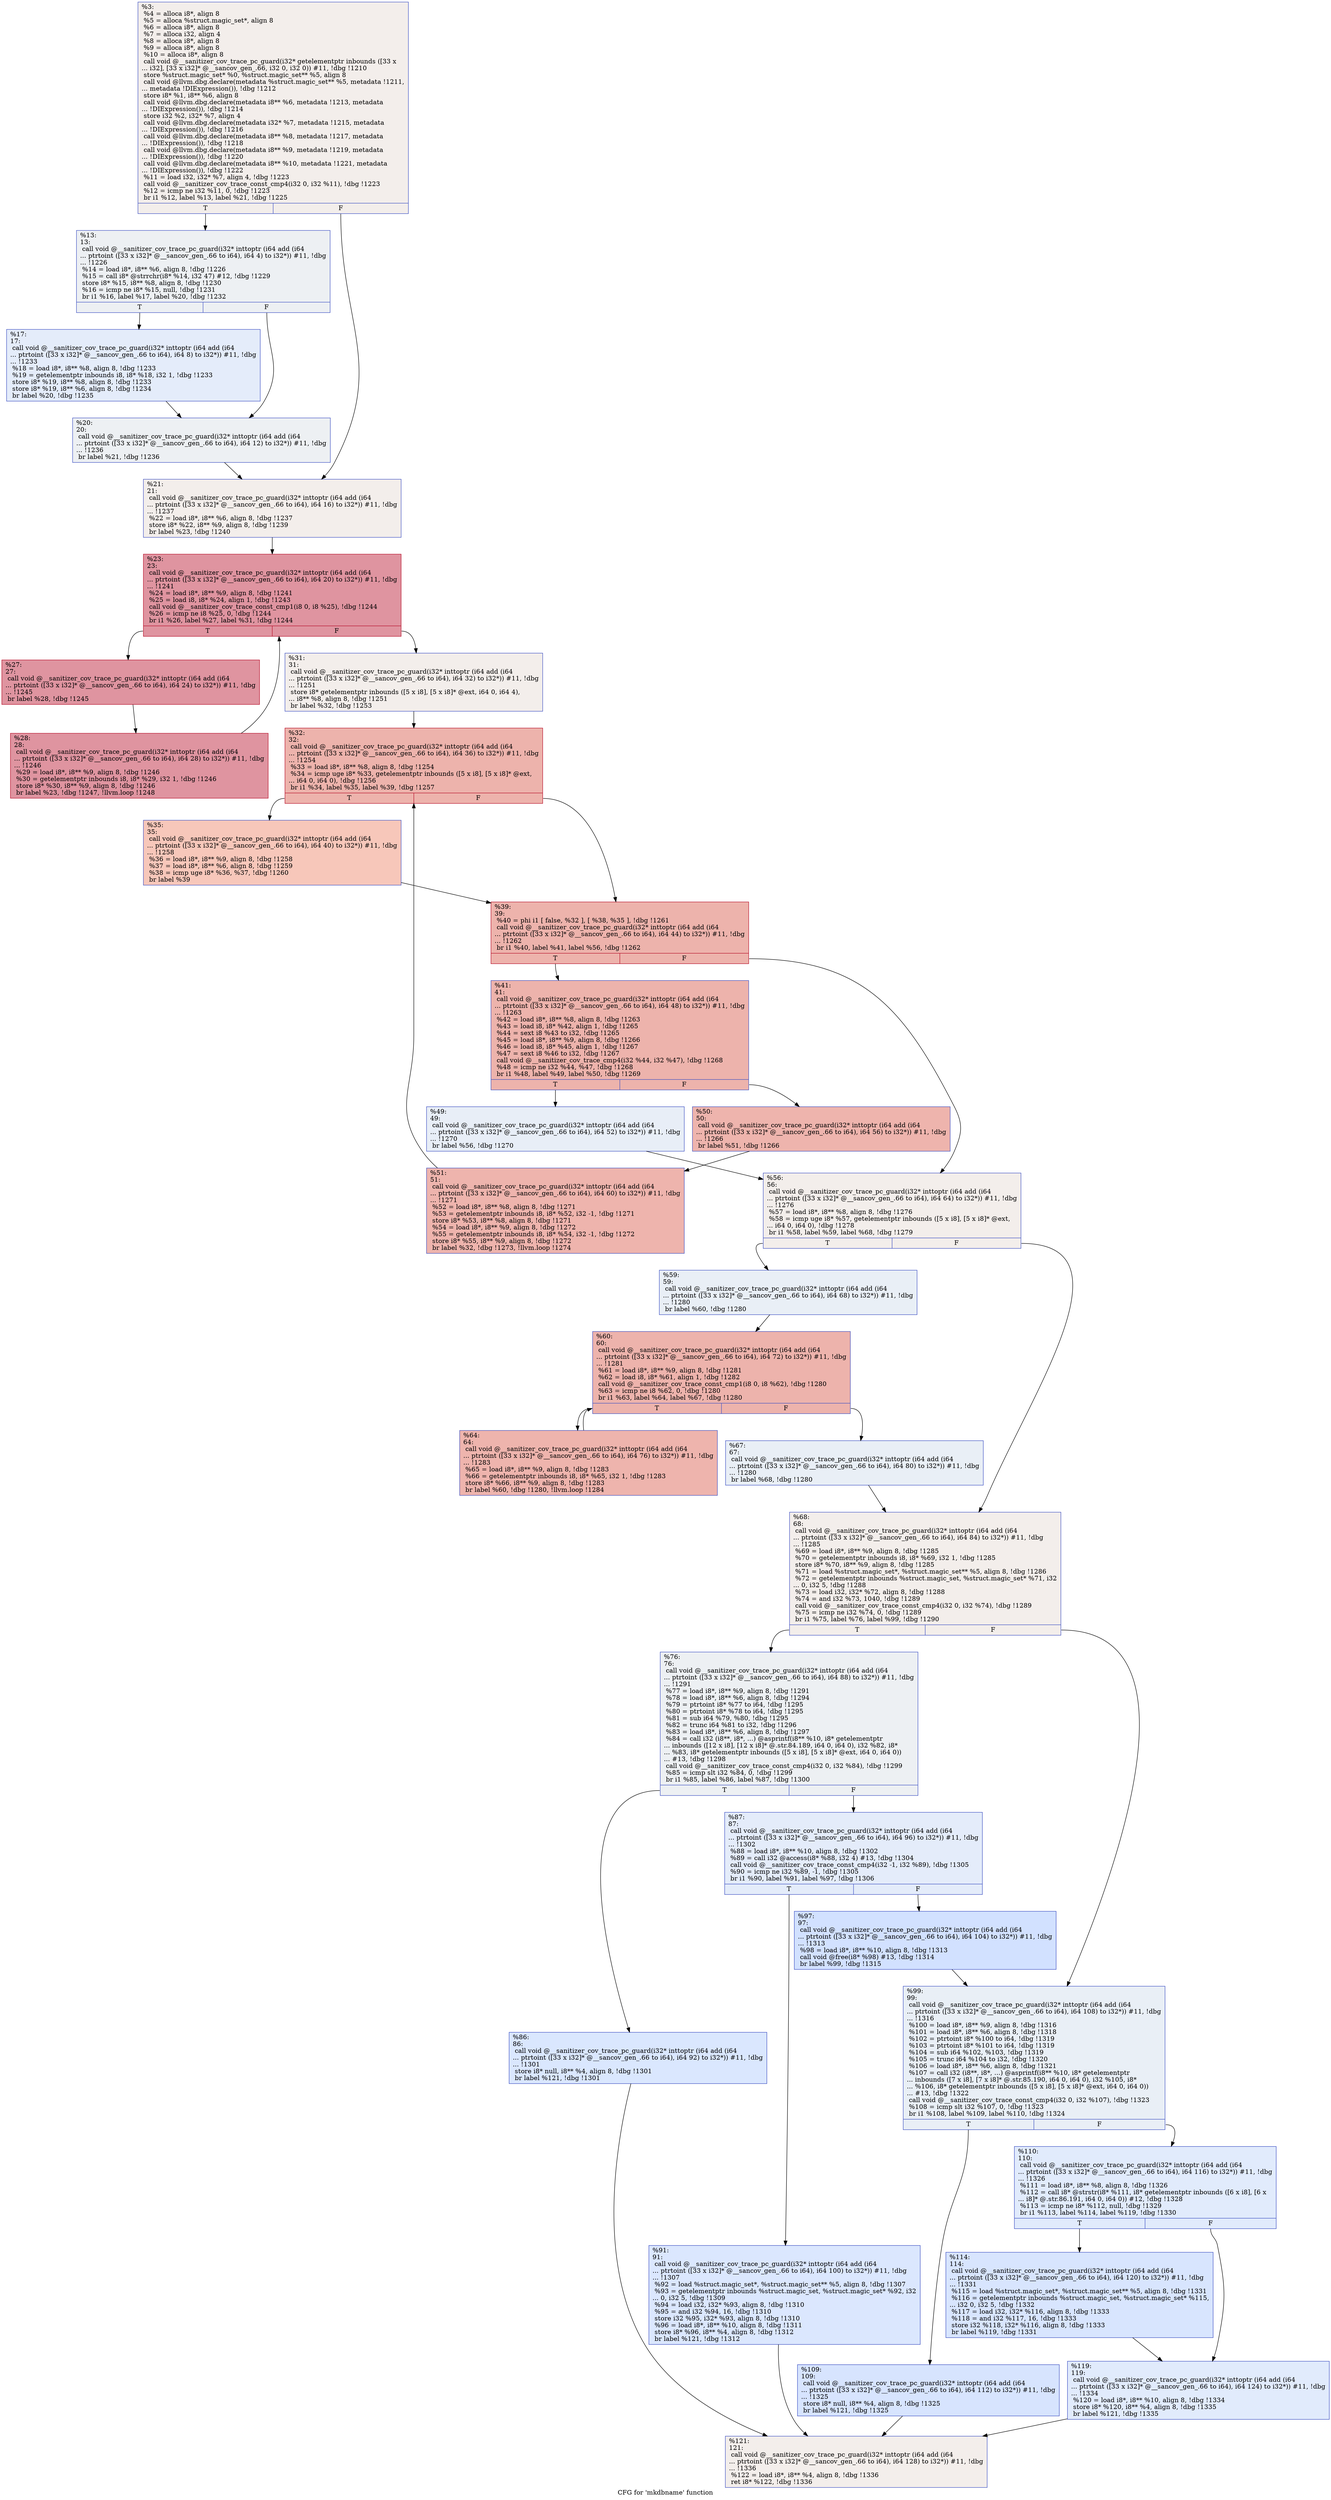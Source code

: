 digraph "CFG for 'mkdbname' function" {
	label="CFG for 'mkdbname' function";

	Node0x55555589aa90 [shape=record,color="#3d50c3ff", style=filled, fillcolor="#e5d8d170",label="{%3:\l  %4 = alloca i8*, align 8\l  %5 = alloca %struct.magic_set*, align 8\l  %6 = alloca i8*, align 8\l  %7 = alloca i32, align 4\l  %8 = alloca i8*, align 8\l  %9 = alloca i8*, align 8\l  %10 = alloca i8*, align 8\l  call void @__sanitizer_cov_trace_pc_guard(i32* getelementptr inbounds ([33 x\l... i32], [33 x i32]* @__sancov_gen_.66, i32 0, i32 0)) #11, !dbg !1210\l  store %struct.magic_set* %0, %struct.magic_set** %5, align 8\l  call void @llvm.dbg.declare(metadata %struct.magic_set** %5, metadata !1211,\l... metadata !DIExpression()), !dbg !1212\l  store i8* %1, i8** %6, align 8\l  call void @llvm.dbg.declare(metadata i8** %6, metadata !1213, metadata\l... !DIExpression()), !dbg !1214\l  store i32 %2, i32* %7, align 4\l  call void @llvm.dbg.declare(metadata i32* %7, metadata !1215, metadata\l... !DIExpression()), !dbg !1216\l  call void @llvm.dbg.declare(metadata i8** %8, metadata !1217, metadata\l... !DIExpression()), !dbg !1218\l  call void @llvm.dbg.declare(metadata i8** %9, metadata !1219, metadata\l... !DIExpression()), !dbg !1220\l  call void @llvm.dbg.declare(metadata i8** %10, metadata !1221, metadata\l... !DIExpression()), !dbg !1222\l  %11 = load i32, i32* %7, align 4, !dbg !1223\l  call void @__sanitizer_cov_trace_const_cmp4(i32 0, i32 %11), !dbg !1223\l  %12 = icmp ne i32 %11, 0, !dbg !1223\l  br i1 %12, label %13, label %21, !dbg !1225\l|{<s0>T|<s1>F}}"];
	Node0x55555589aa90:s0 -> Node0x55555589ac70;
	Node0x55555589aa90:s1 -> Node0x55555589ad60;
	Node0x55555589ac70 [shape=record,color="#3d50c3ff", style=filled, fillcolor="#d6dce470",label="{%13:\l13:                                               \l  call void @__sanitizer_cov_trace_pc_guard(i32* inttoptr (i64 add (i64\l... ptrtoint ([33 x i32]* @__sancov_gen_.66 to i64), i64 4) to i32*)) #11, !dbg\l... !1226\l  %14 = load i8*, i8** %6, align 8, !dbg !1226\l  %15 = call i8* @strrchr(i8* %14, i32 47) #12, !dbg !1229\l  store i8* %15, i8** %8, align 8, !dbg !1230\l  %16 = icmp ne i8* %15, null, !dbg !1231\l  br i1 %16, label %17, label %20, !dbg !1232\l|{<s0>T|<s1>F}}"];
	Node0x55555589ac70:s0 -> Node0x55555589acc0;
	Node0x55555589ac70:s1 -> Node0x55555589ad10;
	Node0x55555589acc0 [shape=record,color="#3d50c3ff", style=filled, fillcolor="#c1d4f470",label="{%17:\l17:                                               \l  call void @__sanitizer_cov_trace_pc_guard(i32* inttoptr (i64 add (i64\l... ptrtoint ([33 x i32]* @__sancov_gen_.66 to i64), i64 8) to i32*)) #11, !dbg\l... !1233\l  %18 = load i8*, i8** %8, align 8, !dbg !1233\l  %19 = getelementptr inbounds i8, i8* %18, i32 1, !dbg !1233\l  store i8* %19, i8** %8, align 8, !dbg !1233\l  store i8* %19, i8** %6, align 8, !dbg !1234\l  br label %20, !dbg !1235\l}"];
	Node0x55555589acc0 -> Node0x55555589ad10;
	Node0x55555589ad10 [shape=record,color="#3d50c3ff", style=filled, fillcolor="#d6dce470",label="{%20:\l20:                                               \l  call void @__sanitizer_cov_trace_pc_guard(i32* inttoptr (i64 add (i64\l... ptrtoint ([33 x i32]* @__sancov_gen_.66 to i64), i64 12) to i32*)) #11, !dbg\l... !1236\l  br label %21, !dbg !1236\l}"];
	Node0x55555589ad10 -> Node0x55555589ad60;
	Node0x55555589ad60 [shape=record,color="#3d50c3ff", style=filled, fillcolor="#e5d8d170",label="{%21:\l21:                                               \l  call void @__sanitizer_cov_trace_pc_guard(i32* inttoptr (i64 add (i64\l... ptrtoint ([33 x i32]* @__sancov_gen_.66 to i64), i64 16) to i32*)) #11, !dbg\l... !1237\l  %22 = load i8*, i8** %6, align 8, !dbg !1237\l  store i8* %22, i8** %9, align 8, !dbg !1239\l  br label %23, !dbg !1240\l}"];
	Node0x55555589ad60 -> Node0x55555589adb0;
	Node0x55555589adb0 [shape=record,color="#b70d28ff", style=filled, fillcolor="#b70d2870",label="{%23:\l23:                                               \l  call void @__sanitizer_cov_trace_pc_guard(i32* inttoptr (i64 add (i64\l... ptrtoint ([33 x i32]* @__sancov_gen_.66 to i64), i64 20) to i32*)) #11, !dbg\l... !1241\l  %24 = load i8*, i8** %9, align 8, !dbg !1241\l  %25 = load i8, i8* %24, align 1, !dbg !1243\l  call void @__sanitizer_cov_trace_const_cmp1(i8 0, i8 %25), !dbg !1244\l  %26 = icmp ne i8 %25, 0, !dbg !1244\l  br i1 %26, label %27, label %31, !dbg !1244\l|{<s0>T|<s1>F}}"];
	Node0x55555589adb0:s0 -> Node0x55555589ae00;
	Node0x55555589adb0:s1 -> Node0x55555589aea0;
	Node0x55555589ae00 [shape=record,color="#b70d28ff", style=filled, fillcolor="#b70d2870",label="{%27:\l27:                                               \l  call void @__sanitizer_cov_trace_pc_guard(i32* inttoptr (i64 add (i64\l... ptrtoint ([33 x i32]* @__sancov_gen_.66 to i64), i64 24) to i32*)) #11, !dbg\l... !1245\l  br label %28, !dbg !1245\l}"];
	Node0x55555589ae00 -> Node0x55555589ae50;
	Node0x55555589ae50 [shape=record,color="#b70d28ff", style=filled, fillcolor="#b70d2870",label="{%28:\l28:                                               \l  call void @__sanitizer_cov_trace_pc_guard(i32* inttoptr (i64 add (i64\l... ptrtoint ([33 x i32]* @__sancov_gen_.66 to i64), i64 28) to i32*)) #11, !dbg\l... !1246\l  %29 = load i8*, i8** %9, align 8, !dbg !1246\l  %30 = getelementptr inbounds i8, i8* %29, i32 1, !dbg !1246\l  store i8* %30, i8** %9, align 8, !dbg !1246\l  br label %23, !dbg !1247, !llvm.loop !1248\l}"];
	Node0x55555589ae50 -> Node0x55555589adb0;
	Node0x55555589aea0 [shape=record,color="#3d50c3ff", style=filled, fillcolor="#e5d8d170",label="{%31:\l31:                                               \l  call void @__sanitizer_cov_trace_pc_guard(i32* inttoptr (i64 add (i64\l... ptrtoint ([33 x i32]* @__sancov_gen_.66 to i64), i64 32) to i32*)) #11, !dbg\l... !1251\l  store i8* getelementptr inbounds ([5 x i8], [5 x i8]* @ext, i64 0, i64 4),\l... i8** %8, align 8, !dbg !1251\l  br label %32, !dbg !1253\l}"];
	Node0x55555589aea0 -> Node0x55555589aef0;
	Node0x55555589aef0 [shape=record,color="#b70d28ff", style=filled, fillcolor="#d6524470",label="{%32:\l32:                                               \l  call void @__sanitizer_cov_trace_pc_guard(i32* inttoptr (i64 add (i64\l... ptrtoint ([33 x i32]* @__sancov_gen_.66 to i64), i64 36) to i32*)) #11, !dbg\l... !1254\l  %33 = load i8*, i8** %8, align 8, !dbg !1254\l  %34 = icmp uge i8* %33, getelementptr inbounds ([5 x i8], [5 x i8]* @ext,\l... i64 0, i64 0), !dbg !1256\l  br i1 %34, label %35, label %39, !dbg !1257\l|{<s0>T|<s1>F}}"];
	Node0x55555589aef0:s0 -> Node0x55555589af40;
	Node0x55555589aef0:s1 -> Node0x55555589af90;
	Node0x55555589af40 [shape=record,color="#3d50c3ff", style=filled, fillcolor="#ec7f6370",label="{%35:\l35:                                               \l  call void @__sanitizer_cov_trace_pc_guard(i32* inttoptr (i64 add (i64\l... ptrtoint ([33 x i32]* @__sancov_gen_.66 to i64), i64 40) to i32*)) #11, !dbg\l... !1258\l  %36 = load i8*, i8** %9, align 8, !dbg !1258\l  %37 = load i8*, i8** %6, align 8, !dbg !1259\l  %38 = icmp uge i8* %36, %37, !dbg !1260\l  br label %39\l}"];
	Node0x55555589af40 -> Node0x55555589af90;
	Node0x55555589af90 [shape=record,color="#b70d28ff", style=filled, fillcolor="#d6524470",label="{%39:\l39:                                               \l  %40 = phi i1 [ false, %32 ], [ %38, %35 ], !dbg !1261\l  call void @__sanitizer_cov_trace_pc_guard(i32* inttoptr (i64 add (i64\l... ptrtoint ([33 x i32]* @__sancov_gen_.66 to i64), i64 44) to i32*)) #11, !dbg\l... !1262\l  br i1 %40, label %41, label %56, !dbg !1262\l|{<s0>T|<s1>F}}"];
	Node0x55555589af90:s0 -> Node0x55555589afe0;
	Node0x55555589af90:s1 -> Node0x55555589b120;
	Node0x55555589afe0 [shape=record,color="#3d50c3ff", style=filled, fillcolor="#d6524470",label="{%41:\l41:                                               \l  call void @__sanitizer_cov_trace_pc_guard(i32* inttoptr (i64 add (i64\l... ptrtoint ([33 x i32]* @__sancov_gen_.66 to i64), i64 48) to i32*)) #11, !dbg\l... !1263\l  %42 = load i8*, i8** %8, align 8, !dbg !1263\l  %43 = load i8, i8* %42, align 1, !dbg !1265\l  %44 = sext i8 %43 to i32, !dbg !1265\l  %45 = load i8*, i8** %9, align 8, !dbg !1266\l  %46 = load i8, i8* %45, align 1, !dbg !1267\l  %47 = sext i8 %46 to i32, !dbg !1267\l  call void @__sanitizer_cov_trace_cmp4(i32 %44, i32 %47), !dbg !1268\l  %48 = icmp ne i32 %44, %47, !dbg !1268\l  br i1 %48, label %49, label %50, !dbg !1269\l|{<s0>T|<s1>F}}"];
	Node0x55555589afe0:s0 -> Node0x55555589b030;
	Node0x55555589afe0:s1 -> Node0x55555589b080;
	Node0x55555589b030 [shape=record,color="#3d50c3ff", style=filled, fillcolor="#cbd8ee70",label="{%49:\l49:                                               \l  call void @__sanitizer_cov_trace_pc_guard(i32* inttoptr (i64 add (i64\l... ptrtoint ([33 x i32]* @__sancov_gen_.66 to i64), i64 52) to i32*)) #11, !dbg\l... !1270\l  br label %56, !dbg !1270\l}"];
	Node0x55555589b030 -> Node0x55555589b120;
	Node0x55555589b080 [shape=record,color="#3d50c3ff", style=filled, fillcolor="#d8564670",label="{%50:\l50:                                               \l  call void @__sanitizer_cov_trace_pc_guard(i32* inttoptr (i64 add (i64\l... ptrtoint ([33 x i32]* @__sancov_gen_.66 to i64), i64 56) to i32*)) #11, !dbg\l... !1266\l  br label %51, !dbg !1266\l}"];
	Node0x55555589b080 -> Node0x55555589b0d0;
	Node0x55555589b0d0 [shape=record,color="#3d50c3ff", style=filled, fillcolor="#d8564670",label="{%51:\l51:                                               \l  call void @__sanitizer_cov_trace_pc_guard(i32* inttoptr (i64 add (i64\l... ptrtoint ([33 x i32]* @__sancov_gen_.66 to i64), i64 60) to i32*)) #11, !dbg\l... !1271\l  %52 = load i8*, i8** %8, align 8, !dbg !1271\l  %53 = getelementptr inbounds i8, i8* %52, i32 -1, !dbg !1271\l  store i8* %53, i8** %8, align 8, !dbg !1271\l  %54 = load i8*, i8** %9, align 8, !dbg !1272\l  %55 = getelementptr inbounds i8, i8* %54, i32 -1, !dbg !1272\l  store i8* %55, i8** %9, align 8, !dbg !1272\l  br label %32, !dbg !1273, !llvm.loop !1274\l}"];
	Node0x55555589b0d0 -> Node0x55555589aef0;
	Node0x55555589b120 [shape=record,color="#3d50c3ff", style=filled, fillcolor="#e5d8d170",label="{%56:\l56:                                               \l  call void @__sanitizer_cov_trace_pc_guard(i32* inttoptr (i64 add (i64\l... ptrtoint ([33 x i32]* @__sancov_gen_.66 to i64), i64 64) to i32*)) #11, !dbg\l... !1276\l  %57 = load i8*, i8** %8, align 8, !dbg !1276\l  %58 = icmp uge i8* %57, getelementptr inbounds ([5 x i8], [5 x i8]* @ext,\l... i64 0, i64 0), !dbg !1278\l  br i1 %58, label %59, label %68, !dbg !1279\l|{<s0>T|<s1>F}}"];
	Node0x55555589b120:s0 -> Node0x55555589b170;
	Node0x55555589b120:s1 -> Node0x55555589b2b0;
	Node0x55555589b170 [shape=record,color="#3d50c3ff", style=filled, fillcolor="#cedaeb70",label="{%59:\l59:                                               \l  call void @__sanitizer_cov_trace_pc_guard(i32* inttoptr (i64 add (i64\l... ptrtoint ([33 x i32]* @__sancov_gen_.66 to i64), i64 68) to i32*)) #11, !dbg\l... !1280\l  br label %60, !dbg !1280\l}"];
	Node0x55555589b170 -> Node0x55555589b1c0;
	Node0x55555589b1c0 [shape=record,color="#3d50c3ff", style=filled, fillcolor="#d6524470",label="{%60:\l60:                                               \l  call void @__sanitizer_cov_trace_pc_guard(i32* inttoptr (i64 add (i64\l... ptrtoint ([33 x i32]* @__sancov_gen_.66 to i64), i64 72) to i32*)) #11, !dbg\l... !1281\l  %61 = load i8*, i8** %9, align 8, !dbg !1281\l  %62 = load i8, i8* %61, align 1, !dbg !1282\l  call void @__sanitizer_cov_trace_const_cmp1(i8 0, i8 %62), !dbg !1280\l  %63 = icmp ne i8 %62, 0, !dbg !1280\l  br i1 %63, label %64, label %67, !dbg !1280\l|{<s0>T|<s1>F}}"];
	Node0x55555589b1c0:s0 -> Node0x55555589b210;
	Node0x55555589b1c0:s1 -> Node0x55555589b260;
	Node0x55555589b210 [shape=record,color="#3d50c3ff", style=filled, fillcolor="#d8564670",label="{%64:\l64:                                               \l  call void @__sanitizer_cov_trace_pc_guard(i32* inttoptr (i64 add (i64\l... ptrtoint ([33 x i32]* @__sancov_gen_.66 to i64), i64 76) to i32*)) #11, !dbg\l... !1283\l  %65 = load i8*, i8** %9, align 8, !dbg !1283\l  %66 = getelementptr inbounds i8, i8* %65, i32 1, !dbg !1283\l  store i8* %66, i8** %9, align 8, !dbg !1283\l  br label %60, !dbg !1280, !llvm.loop !1284\l}"];
	Node0x55555589b210 -> Node0x55555589b1c0;
	Node0x55555589b260 [shape=record,color="#3d50c3ff", style=filled, fillcolor="#cedaeb70",label="{%67:\l67:                                               \l  call void @__sanitizer_cov_trace_pc_guard(i32* inttoptr (i64 add (i64\l... ptrtoint ([33 x i32]* @__sancov_gen_.66 to i64), i64 80) to i32*)) #11, !dbg\l... !1280\l  br label %68, !dbg !1280\l}"];
	Node0x55555589b260 -> Node0x55555589b2b0;
	Node0x55555589b2b0 [shape=record,color="#3d50c3ff", style=filled, fillcolor="#e5d8d170",label="{%68:\l68:                                               \l  call void @__sanitizer_cov_trace_pc_guard(i32* inttoptr (i64 add (i64\l... ptrtoint ([33 x i32]* @__sancov_gen_.66 to i64), i64 84) to i32*)) #11, !dbg\l... !1285\l  %69 = load i8*, i8** %9, align 8, !dbg !1285\l  %70 = getelementptr inbounds i8, i8* %69, i32 1, !dbg !1285\l  store i8* %70, i8** %9, align 8, !dbg !1285\l  %71 = load %struct.magic_set*, %struct.magic_set** %5, align 8, !dbg !1286\l  %72 = getelementptr inbounds %struct.magic_set, %struct.magic_set* %71, i32\l... 0, i32 5, !dbg !1288\l  %73 = load i32, i32* %72, align 8, !dbg !1288\l  %74 = and i32 %73, 1040, !dbg !1289\l  call void @__sanitizer_cov_trace_const_cmp4(i32 0, i32 %74), !dbg !1289\l  %75 = icmp ne i32 %74, 0, !dbg !1289\l  br i1 %75, label %76, label %99, !dbg !1290\l|{<s0>T|<s1>F}}"];
	Node0x55555589b2b0:s0 -> Node0x55555589b300;
	Node0x55555589b2b0:s1 -> Node0x55555589b490;
	Node0x55555589b300 [shape=record,color="#3d50c3ff", style=filled, fillcolor="#d6dce470",label="{%76:\l76:                                               \l  call void @__sanitizer_cov_trace_pc_guard(i32* inttoptr (i64 add (i64\l... ptrtoint ([33 x i32]* @__sancov_gen_.66 to i64), i64 88) to i32*)) #11, !dbg\l... !1291\l  %77 = load i8*, i8** %9, align 8, !dbg !1291\l  %78 = load i8*, i8** %6, align 8, !dbg !1294\l  %79 = ptrtoint i8* %77 to i64, !dbg !1295\l  %80 = ptrtoint i8* %78 to i64, !dbg !1295\l  %81 = sub i64 %79, %80, !dbg !1295\l  %82 = trunc i64 %81 to i32, !dbg !1296\l  %83 = load i8*, i8** %6, align 8, !dbg !1297\l  %84 = call i32 (i8**, i8*, ...) @asprintf(i8** %10, i8* getelementptr\l... inbounds ([12 x i8], [12 x i8]* @.str.84.189, i64 0, i64 0), i32 %82, i8*\l... %83, i8* getelementptr inbounds ([5 x i8], [5 x i8]* @ext, i64 0, i64 0))\l... #13, !dbg !1298\l  call void @__sanitizer_cov_trace_const_cmp4(i32 0, i32 %84), !dbg !1299\l  %85 = icmp slt i32 %84, 0, !dbg !1299\l  br i1 %85, label %86, label %87, !dbg !1300\l|{<s0>T|<s1>F}}"];
	Node0x55555589b300:s0 -> Node0x55555589b350;
	Node0x55555589b300:s1 -> Node0x55555589b3a0;
	Node0x55555589b350 [shape=record,color="#3d50c3ff", style=filled, fillcolor="#abc8fd70",label="{%86:\l86:                                               \l  call void @__sanitizer_cov_trace_pc_guard(i32* inttoptr (i64 add (i64\l... ptrtoint ([33 x i32]* @__sancov_gen_.66 to i64), i64 92) to i32*)) #11, !dbg\l... !1301\l  store i8* null, i8** %4, align 8, !dbg !1301\l  br label %121, !dbg !1301\l}"];
	Node0x55555589b350 -> Node0x55555589b620;
	Node0x55555589b3a0 [shape=record,color="#3d50c3ff", style=filled, fillcolor="#c1d4f470",label="{%87:\l87:                                               \l  call void @__sanitizer_cov_trace_pc_guard(i32* inttoptr (i64 add (i64\l... ptrtoint ([33 x i32]* @__sancov_gen_.66 to i64), i64 96) to i32*)) #11, !dbg\l... !1302\l  %88 = load i8*, i8** %10, align 8, !dbg !1302\l  %89 = call i32 @access(i8* %88, i32 4) #13, !dbg !1304\l  call void @__sanitizer_cov_trace_const_cmp4(i32 -1, i32 %89), !dbg !1305\l  %90 = icmp ne i32 %89, -1, !dbg !1305\l  br i1 %90, label %91, label %97, !dbg !1306\l|{<s0>T|<s1>F}}"];
	Node0x55555589b3a0:s0 -> Node0x55555589b3f0;
	Node0x55555589b3a0:s1 -> Node0x55555589b440;
	Node0x55555589b3f0 [shape=record,color="#3d50c3ff", style=filled, fillcolor="#aec9fc70",label="{%91:\l91:                                               \l  call void @__sanitizer_cov_trace_pc_guard(i32* inttoptr (i64 add (i64\l... ptrtoint ([33 x i32]* @__sancov_gen_.66 to i64), i64 100) to i32*)) #11, !dbg\l... !1307\l  %92 = load %struct.magic_set*, %struct.magic_set** %5, align 8, !dbg !1307\l  %93 = getelementptr inbounds %struct.magic_set, %struct.magic_set* %92, i32\l... 0, i32 5, !dbg !1309\l  %94 = load i32, i32* %93, align 8, !dbg !1310\l  %95 = and i32 %94, 16, !dbg !1310\l  store i32 %95, i32* %93, align 8, !dbg !1310\l  %96 = load i8*, i8** %10, align 8, !dbg !1311\l  store i8* %96, i8** %4, align 8, !dbg !1312\l  br label %121, !dbg !1312\l}"];
	Node0x55555589b3f0 -> Node0x55555589b620;
	Node0x55555589b440 [shape=record,color="#3d50c3ff", style=filled, fillcolor="#9abbff70",label="{%97:\l97:                                               \l  call void @__sanitizer_cov_trace_pc_guard(i32* inttoptr (i64 add (i64\l... ptrtoint ([33 x i32]* @__sancov_gen_.66 to i64), i64 104) to i32*)) #11, !dbg\l... !1313\l  %98 = load i8*, i8** %10, align 8, !dbg !1313\l  call void @free(i8* %98) #13, !dbg !1314\l  br label %99, !dbg !1315\l}"];
	Node0x55555589b440 -> Node0x55555589b490;
	Node0x55555589b490 [shape=record,color="#3d50c3ff", style=filled, fillcolor="#cedaeb70",label="{%99:\l99:                                               \l  call void @__sanitizer_cov_trace_pc_guard(i32* inttoptr (i64 add (i64\l... ptrtoint ([33 x i32]* @__sancov_gen_.66 to i64), i64 108) to i32*)) #11, !dbg\l... !1316\l  %100 = load i8*, i8** %9, align 8, !dbg !1316\l  %101 = load i8*, i8** %6, align 8, !dbg !1318\l  %102 = ptrtoint i8* %100 to i64, !dbg !1319\l  %103 = ptrtoint i8* %101 to i64, !dbg !1319\l  %104 = sub i64 %102, %103, !dbg !1319\l  %105 = trunc i64 %104 to i32, !dbg !1320\l  %106 = load i8*, i8** %6, align 8, !dbg !1321\l  %107 = call i32 (i8**, i8*, ...) @asprintf(i8** %10, i8* getelementptr\l... inbounds ([7 x i8], [7 x i8]* @.str.85.190, i64 0, i64 0), i32 %105, i8*\l... %106, i8* getelementptr inbounds ([5 x i8], [5 x i8]* @ext, i64 0, i64 0))\l... #13, !dbg !1322\l  call void @__sanitizer_cov_trace_const_cmp4(i32 0, i32 %107), !dbg !1323\l  %108 = icmp slt i32 %107, 0, !dbg !1323\l  br i1 %108, label %109, label %110, !dbg !1324\l|{<s0>T|<s1>F}}"];
	Node0x55555589b490:s0 -> Node0x55555589b4e0;
	Node0x55555589b490:s1 -> Node0x55555589b530;
	Node0x55555589b4e0 [shape=record,color="#3d50c3ff", style=filled, fillcolor="#a5c3fe70",label="{%109:\l109:                                              \l  call void @__sanitizer_cov_trace_pc_guard(i32* inttoptr (i64 add (i64\l... ptrtoint ([33 x i32]* @__sancov_gen_.66 to i64), i64 112) to i32*)) #11, !dbg\l... !1325\l  store i8* null, i8** %4, align 8, !dbg !1325\l  br label %121, !dbg !1325\l}"];
	Node0x55555589b4e0 -> Node0x55555589b620;
	Node0x55555589b530 [shape=record,color="#3d50c3ff", style=filled, fillcolor="#bbd1f870",label="{%110:\l110:                                              \l  call void @__sanitizer_cov_trace_pc_guard(i32* inttoptr (i64 add (i64\l... ptrtoint ([33 x i32]* @__sancov_gen_.66 to i64), i64 116) to i32*)) #11, !dbg\l... !1326\l  %111 = load i8*, i8** %8, align 8, !dbg !1326\l  %112 = call i8* @strstr(i8* %111, i8* getelementptr inbounds ([6 x i8], [6 x\l... i8]* @.str.86.191, i64 0, i64 0)) #12, !dbg !1328\l  %113 = icmp ne i8* %112, null, !dbg !1329\l  br i1 %113, label %114, label %119, !dbg !1330\l|{<s0>T|<s1>F}}"];
	Node0x55555589b530:s0 -> Node0x55555589b580;
	Node0x55555589b530:s1 -> Node0x55555589b5d0;
	Node0x55555589b580 [shape=record,color="#3d50c3ff", style=filled, fillcolor="#a7c5fe70",label="{%114:\l114:                                              \l  call void @__sanitizer_cov_trace_pc_guard(i32* inttoptr (i64 add (i64\l... ptrtoint ([33 x i32]* @__sancov_gen_.66 to i64), i64 120) to i32*)) #11, !dbg\l... !1331\l  %115 = load %struct.magic_set*, %struct.magic_set** %5, align 8, !dbg !1331\l  %116 = getelementptr inbounds %struct.magic_set, %struct.magic_set* %115,\l... i32 0, i32 5, !dbg !1332\l  %117 = load i32, i32* %116, align 8, !dbg !1333\l  %118 = and i32 %117, 16, !dbg !1333\l  store i32 %118, i32* %116, align 8, !dbg !1333\l  br label %119, !dbg !1331\l}"];
	Node0x55555589b580 -> Node0x55555589b5d0;
	Node0x55555589b5d0 [shape=record,color="#3d50c3ff", style=filled, fillcolor="#bbd1f870",label="{%119:\l119:                                              \l  call void @__sanitizer_cov_trace_pc_guard(i32* inttoptr (i64 add (i64\l... ptrtoint ([33 x i32]* @__sancov_gen_.66 to i64), i64 124) to i32*)) #11, !dbg\l... !1334\l  %120 = load i8*, i8** %10, align 8, !dbg !1334\l  store i8* %120, i8** %4, align 8, !dbg !1335\l  br label %121, !dbg !1335\l}"];
	Node0x55555589b5d0 -> Node0x55555589b620;
	Node0x55555589b620 [shape=record,color="#3d50c3ff", style=filled, fillcolor="#e5d8d170",label="{%121:\l121:                                              \l  call void @__sanitizer_cov_trace_pc_guard(i32* inttoptr (i64 add (i64\l... ptrtoint ([33 x i32]* @__sancov_gen_.66 to i64), i64 128) to i32*)) #11, !dbg\l... !1336\l  %122 = load i8*, i8** %4, align 8, !dbg !1336\l  ret i8* %122, !dbg !1336\l}"];
}
